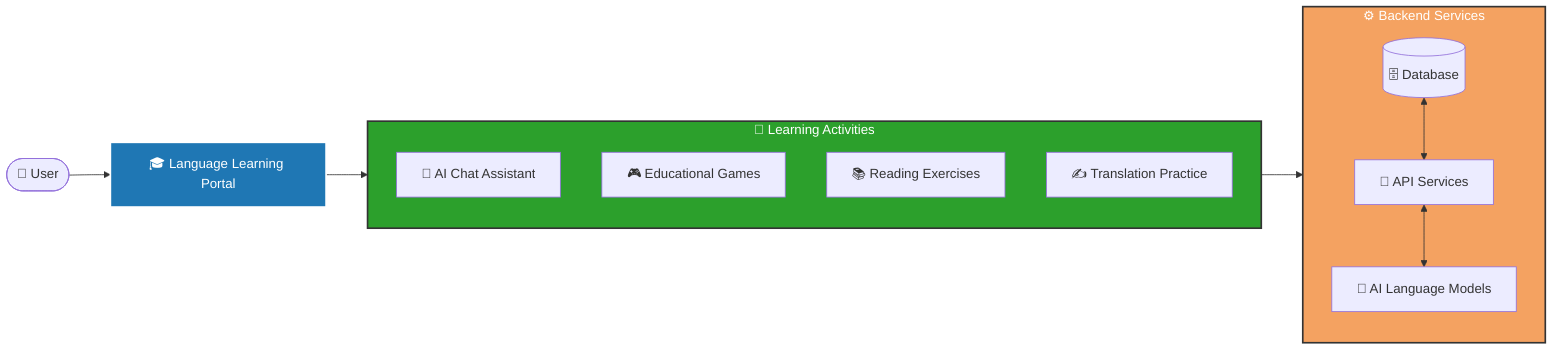 flowchart LR
    User([👤 User]) --> Portal[🎓 Language Learning Portal]
    
    subgraph Activities[🎯 Learning Activities]
        Chat[🤖 AI Chat Assistant]
        Games[🎮 Educational Games]
        Reading[📚 Reading Exercises]
        Practice[✍️ Translation Practice]
    end
    
    Portal --> Activities
    
    subgraph Backend[⚙️ Backend Services]
        API[🔌 API Services]
        DB[(🗄️ Database)]
        LLM[🧠 AI Language Models]
    end
    
    Activities --> Backend
    
    DB <--> API
    API <--> LLM

    classDef portal fill:#1f77b4,stroke:#fff,stroke-width:2px,color:#fff
    classDef activities fill:#2ca02c,stroke:#333,stroke-width:2px,color:#fff
    classDef backend fill:#f4a261,stroke:#333,stroke-width:2px,color:#fff
    class Portal portal
    class Activities activities
    class Backend backend
